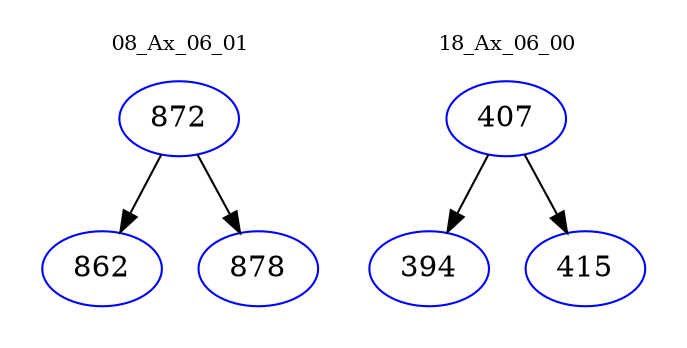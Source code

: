 digraph{
subgraph cluster_0 {
color = white
label = "08_Ax_06_01";
fontsize=10;
T0_872 [label="872", color="blue"]
T0_872 -> T0_862 [color="black"]
T0_862 [label="862", color="blue"]
T0_872 -> T0_878 [color="black"]
T0_878 [label="878", color="blue"]
}
subgraph cluster_1 {
color = white
label = "18_Ax_06_00";
fontsize=10;
T1_407 [label="407", color="blue"]
T1_407 -> T1_394 [color="black"]
T1_394 [label="394", color="blue"]
T1_407 -> T1_415 [color="black"]
T1_415 [label="415", color="blue"]
}
}
